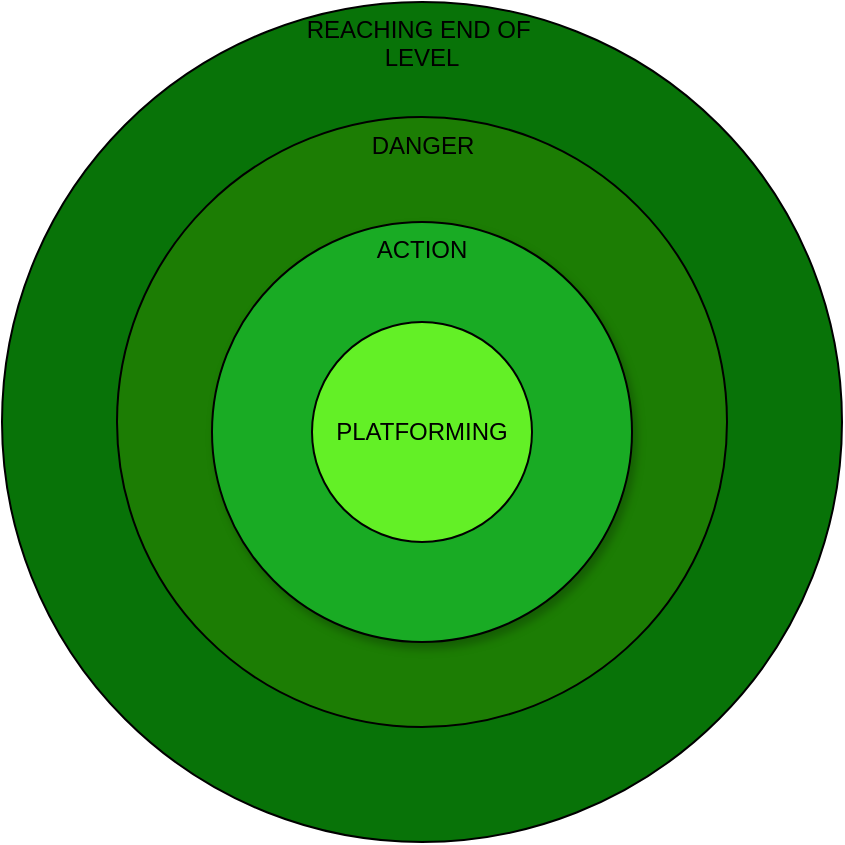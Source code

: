 <mxfile version="24.8.6">
  <diagram name="Page-1" id="bE8deYzzlRr8Tks1HE-z">
    <mxGraphModel dx="1380" dy="1030" grid="1" gridSize="10" guides="1" tooltips="1" connect="1" arrows="1" fold="1" page="1" pageScale="1" pageWidth="850" pageHeight="1100" math="0" shadow="0">
      <root>
        <mxCell id="0" />
        <mxCell id="1" parent="0" />
        <mxCell id="c_UcBkwbiENUfPyKDJAs-5" value="REACHING END OF&amp;nbsp;&lt;div&gt;LEVEL&lt;/div&gt;" style="ellipse;whiteSpace=wrap;html=1;aspect=fixed;verticalAlign=top;fillColor=#087308;" vertex="1" parent="1">
          <mxGeometry x="210" y="325" width="420" height="420" as="geometry" />
        </mxCell>
        <mxCell id="c_UcBkwbiENUfPyKDJAs-4" value="DANGER" style="ellipse;whiteSpace=wrap;html=1;aspect=fixed;verticalAlign=top;fillColor=#1C7D04;" vertex="1" parent="1">
          <mxGeometry x="267.5" y="382.5" width="305" height="305" as="geometry" />
        </mxCell>
        <mxCell id="c_UcBkwbiENUfPyKDJAs-2" value="ACTION" style="ellipse;whiteSpace=wrap;html=1;aspect=fixed;shadow=1;verticalAlign=top;fillColor=#19AB24;" vertex="1" parent="1">
          <mxGeometry x="315" y="435" width="210" height="210" as="geometry" />
        </mxCell>
        <mxCell id="c_UcBkwbiENUfPyKDJAs-1" value="PLATFORMING" style="ellipse;whiteSpace=wrap;html=1;aspect=fixed;fillColor=#63F026;" vertex="1" parent="1">
          <mxGeometry x="365" y="485" width="110" height="110" as="geometry" />
        </mxCell>
      </root>
    </mxGraphModel>
  </diagram>
</mxfile>
